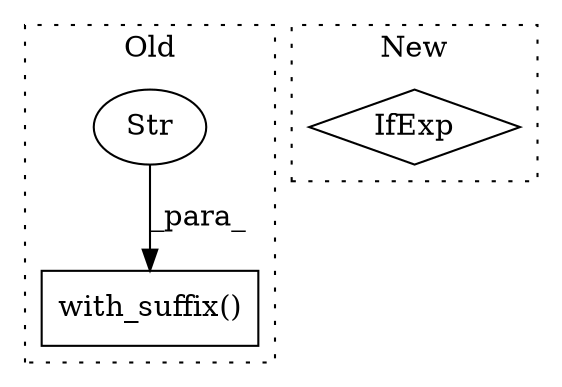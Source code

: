 digraph G {
subgraph cluster0 {
1 [label="with_suffix()" a="75" s="5400,5427" l="21,1" shape="box"];
3 [label="Str" a="66" s="5421" l="6" shape="ellipse"];
label = "Old";
style="dotted";
}
subgraph cluster1 {
2 [label="IfExp" a="51" s="5352,5365" l="4,6" shape="diamond"];
label = "New";
style="dotted";
}
3 -> 1 [label="_para_"];
}